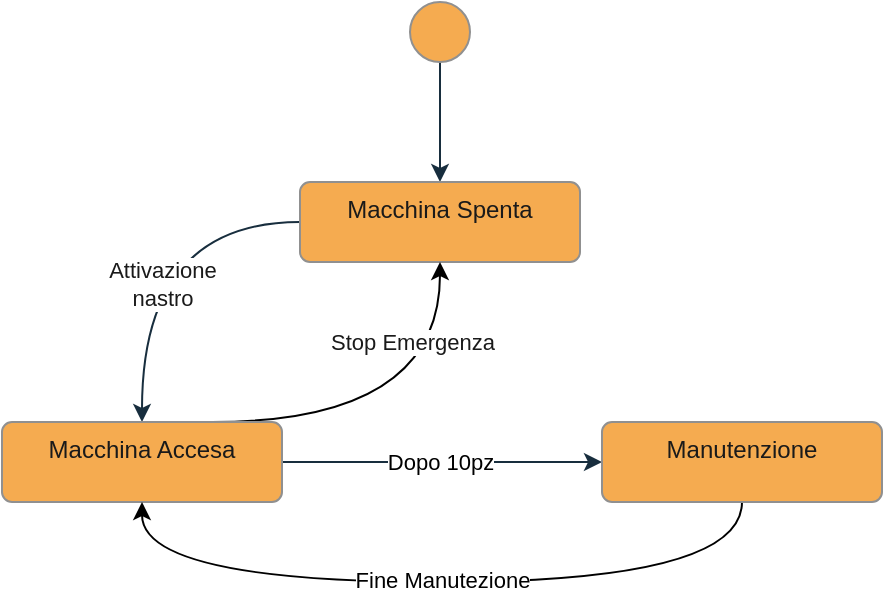 <mxfile version="22.0.2" type="device" pages="3">
  <diagram name="main" id="x1REMOw4iqIByVdGiHRn">
    <mxGraphModel dx="724" dy="428" grid="1" gridSize="10" guides="1" tooltips="1" connect="1" arrows="1" fold="1" page="1" pageScale="1" pageWidth="827" pageHeight="1169" math="0" shadow="0">
      <root>
        <mxCell id="0" />
        <mxCell id="1" parent="0" />
        <mxCell id="dbx-VsM0S7J8vshtlEAp-3" value="" style="edgeStyle=orthogonalEdgeStyle;rounded=1;orthogonalLoop=1;jettySize=auto;html=1;labelBackgroundColor=none;strokeColor=#182E3E;fontColor=default;" edge="1" parent="1" source="dbx-VsM0S7J8vshtlEAp-1" target="dbx-VsM0S7J8vshtlEAp-2">
          <mxGeometry relative="1" as="geometry" />
        </mxCell>
        <mxCell id="dbx-VsM0S7J8vshtlEAp-1" value="" style="ellipse;fillColor=#F5AB50;html=1;labelBackgroundColor=none;strokeColor=#909090;fontColor=#1A1A1A;rounded=1;" vertex="1" parent="1">
          <mxGeometry x="384" y="70" width="30" height="30" as="geometry" />
        </mxCell>
        <mxCell id="dbx-VsM0S7J8vshtlEAp-7" style="edgeStyle=orthogonalEdgeStyle;rounded=1;orthogonalLoop=1;jettySize=auto;html=1;entryX=0.5;entryY=0;entryDx=0;entryDy=0;strokeColor=#182E3E;fontColor=#1A1A1A;curved=1;" edge="1" parent="1" source="dbx-VsM0S7J8vshtlEAp-2" target="dbx-VsM0S7J8vshtlEAp-4">
          <mxGeometry relative="1" as="geometry">
            <Array as="points">
              <mxPoint x="250" y="180" />
            </Array>
          </mxGeometry>
        </mxCell>
        <mxCell id="dbx-VsM0S7J8vshtlEAp-9" value="Attivazione&lt;br&gt;nastro" style="edgeLabel;html=1;align=center;verticalAlign=middle;resizable=0;points=[];fontColor=#1A1A1A;rounded=1;" vertex="1" connectable="0" parent="dbx-VsM0S7J8vshtlEAp-7">
          <mxGeometry x="0.122" y="20" relative="1" as="geometry">
            <mxPoint x="-10" y="9" as="offset" />
          </mxGeometry>
        </mxCell>
        <mxCell id="dbx-VsM0S7J8vshtlEAp-2" value="Macchina Spenta" style="html=1;align=center;verticalAlign=top;rounded=1;absoluteArcSize=1;arcSize=10;dashed=0;whiteSpace=wrap;labelBackgroundColor=none;fillColor=#F5AB50;strokeColor=#909090;fontColor=#1A1A1A;" vertex="1" parent="1">
          <mxGeometry x="329" y="160" width="140" height="40" as="geometry" />
        </mxCell>
        <mxCell id="dbx-VsM0S7J8vshtlEAp-8" style="edgeStyle=orthogonalEdgeStyle;rounded=1;orthogonalLoop=1;jettySize=auto;html=1;exitX=1;exitY=0.5;exitDx=0;exitDy=0;entryX=0;entryY=0.5;entryDx=0;entryDy=0;strokeColor=#182E3E;fontColor=#1A1A1A;" edge="1" parent="1" source="dbx-VsM0S7J8vshtlEAp-4" target="dbx-VsM0S7J8vshtlEAp-5">
          <mxGeometry relative="1" as="geometry" />
        </mxCell>
        <mxCell id="dbx-VsM0S7J8vshtlEAp-10" value="Dopo 10pz" style="edgeLabel;html=1;align=center;verticalAlign=middle;resizable=0;points=[];" vertex="1" connectable="0" parent="dbx-VsM0S7J8vshtlEAp-8">
          <mxGeometry x="-0.274" relative="1" as="geometry">
            <mxPoint x="21" as="offset" />
          </mxGeometry>
        </mxCell>
        <mxCell id="dbx-VsM0S7J8vshtlEAp-13" style="edgeStyle=orthogonalEdgeStyle;rounded=0;orthogonalLoop=1;jettySize=auto;html=1;exitX=0.75;exitY=0;exitDx=0;exitDy=0;entryX=0.5;entryY=1;entryDx=0;entryDy=0;curved=1;" edge="1" parent="1" source="dbx-VsM0S7J8vshtlEAp-4" target="dbx-VsM0S7J8vshtlEAp-2">
          <mxGeometry relative="1" as="geometry">
            <Array as="points">
              <mxPoint x="399" y="280" />
            </Array>
          </mxGeometry>
        </mxCell>
        <mxCell id="3rBOvu0Iu4pQhV3tBHFl-1" value="Stop Emergenza" style="edgeLabel;html=1;align=center;verticalAlign=middle;resizable=0;points=[];fontColor=#1A1A1A;" vertex="1" connectable="0" parent="dbx-VsM0S7J8vshtlEAp-13">
          <mxGeometry x="0.026" y="1" relative="1" as="geometry">
            <mxPoint y="-39" as="offset" />
          </mxGeometry>
        </mxCell>
        <mxCell id="dbx-VsM0S7J8vshtlEAp-4" value="Macchina Accesa" style="html=1;align=center;verticalAlign=top;rounded=1;absoluteArcSize=1;arcSize=10;dashed=0;whiteSpace=wrap;labelBackgroundColor=none;fillColor=#F5AB50;strokeColor=#909090;fontColor=#1A1A1A;" vertex="1" parent="1">
          <mxGeometry x="180" y="280" width="140" height="40" as="geometry" />
        </mxCell>
        <mxCell id="dbx-VsM0S7J8vshtlEAp-11" style="edgeStyle=orthogonalEdgeStyle;rounded=1;orthogonalLoop=1;jettySize=auto;html=1;entryX=0.5;entryY=1;entryDx=0;entryDy=0;curved=1;exitX=0.5;exitY=1;exitDx=0;exitDy=0;" edge="1" parent="1" source="dbx-VsM0S7J8vshtlEAp-5" target="dbx-VsM0S7J8vshtlEAp-4">
          <mxGeometry relative="1" as="geometry">
            <Array as="points">
              <mxPoint x="550" y="360" />
              <mxPoint x="250" y="360" />
            </Array>
          </mxGeometry>
        </mxCell>
        <mxCell id="dbx-VsM0S7J8vshtlEAp-12" value="Fine Manutezione" style="edgeLabel;html=1;align=center;verticalAlign=middle;resizable=0;points=[];" vertex="1" connectable="0" parent="dbx-VsM0S7J8vshtlEAp-11">
          <mxGeometry x="0.002" y="-1" relative="1" as="geometry">
            <mxPoint as="offset" />
          </mxGeometry>
        </mxCell>
        <mxCell id="dbx-VsM0S7J8vshtlEAp-5" value="Manutenzione" style="html=1;align=center;verticalAlign=top;rounded=1;absoluteArcSize=1;arcSize=10;dashed=0;whiteSpace=wrap;labelBackgroundColor=none;fillColor=#F5AB50;strokeColor=#909090;fontColor=#1A1A1A;" vertex="1" parent="1">
          <mxGeometry x="480" y="280" width="140" height="40" as="geometry" />
        </mxCell>
      </root>
    </mxGraphModel>
  </diagram>
  <diagram id="h0w4nvfTeCLYUmlO-puA" name="funzione">
    <mxGraphModel dx="1235" dy="731" grid="1" gridSize="10" guides="1" tooltips="1" connect="1" arrows="1" fold="1" page="1" pageScale="1" pageWidth="827" pageHeight="1169" math="0" shadow="0">
      <root>
        <mxCell id="0" />
        <mxCell id="1" parent="0" />
        <mxCell id="h5L7FAvCfWacf6dCqXRW-27" style="edgeStyle=orthogonalEdgeStyle;rounded=0;orthogonalLoop=1;jettySize=auto;html=1;entryX=0.5;entryY=0;entryDx=0;entryDy=0;strokeColor=#182E3E;fontColor=#1A1A1A;" edge="1" parent="1" source="h5L7FAvCfWacf6dCqXRW-1" target="h5L7FAvCfWacf6dCqXRW-6">
          <mxGeometry relative="1" as="geometry">
            <mxPoint x="345" y="80" as="targetPoint" />
          </mxGeometry>
        </mxCell>
        <mxCell id="h5L7FAvCfWacf6dCqXRW-1" value="" style="ellipse;fillColor=strokeColor;html=1;strokeColor=#909090;fontColor=#1A1A1A;" vertex="1" parent="1">
          <mxGeometry x="330" y="50" width="30" height="30" as="geometry" />
        </mxCell>
        <mxCell id="h5L7FAvCfWacf6dCqXRW-34" style="edgeStyle=orthogonalEdgeStyle;rounded=0;orthogonalLoop=1;jettySize=auto;html=1;entryX=0.5;entryY=0;entryDx=0;entryDy=0;strokeColor=#182E3E;fontColor=#1A1A1A;" edge="1" parent="1" source="h5L7FAvCfWacf6dCqXRW-6" target="h5L7FAvCfWacf6dCqXRW-8">
          <mxGeometry relative="1" as="geometry" />
        </mxCell>
        <mxCell id="h5L7FAvCfWacf6dCqXRW-6" value="Attiva Azione" style="html=1;align=center;verticalAlign=top;rounded=1;absoluteArcSize=1;arcSize=10;dashed=0;whiteSpace=wrap;strokeColor=#909090;fontColor=#1A1A1A;fillColor=#F5AB50;" vertex="1" parent="1">
          <mxGeometry x="275" y="150" width="140" height="40" as="geometry" />
        </mxCell>
        <mxCell id="h5L7FAvCfWacf6dCqXRW-9" style="edgeStyle=orthogonalEdgeStyle;rounded=0;orthogonalLoop=1;jettySize=auto;html=1;strokeColor=#182E3E;fontColor=#1A1A1A;entryX=0.5;entryY=0;entryDx=0;entryDy=0;" edge="1" parent="1" source="h5L7FAvCfWacf6dCqXRW-8" target="h5L7FAvCfWacf6dCqXRW-15">
          <mxGeometry relative="1" as="geometry">
            <mxPoint x="470" y="265" as="targetPoint" />
          </mxGeometry>
        </mxCell>
        <mxCell id="h5L7FAvCfWacf6dCqXRW-10" value="Temporizzata" style="edgeLabel;html=1;align=center;verticalAlign=middle;resizable=0;points=[];fontColor=#1A1A1A;" vertex="1" connectable="0" parent="h5L7FAvCfWacf6dCqXRW-9">
          <mxGeometry x="-0.128" y="2" relative="1" as="geometry">
            <mxPoint x="-9" y="2" as="offset" />
          </mxGeometry>
        </mxCell>
        <mxCell id="h5L7FAvCfWacf6dCqXRW-11" style="edgeStyle=orthogonalEdgeStyle;rounded=0;orthogonalLoop=1;jettySize=auto;html=1;exitX=0;exitY=0.5;exitDx=0;exitDy=0;strokeColor=#182E3E;fontColor=#1A1A1A;entryX=0.5;entryY=0;entryDx=0;entryDy=0;" edge="1" parent="1" source="h5L7FAvCfWacf6dCqXRW-8" target="h5L7FAvCfWacf6dCqXRW-14">
          <mxGeometry relative="1" as="geometry">
            <mxPoint x="220" y="265" as="targetPoint" />
          </mxGeometry>
        </mxCell>
        <mxCell id="h5L7FAvCfWacf6dCqXRW-13" value="Trigger" style="edgeLabel;html=1;align=center;verticalAlign=middle;resizable=0;points=[];fontColor=#1A1A1A;" vertex="1" connectable="0" parent="h5L7FAvCfWacf6dCqXRW-11">
          <mxGeometry x="-0.155" y="-1" relative="1" as="geometry">
            <mxPoint x="6" y="1" as="offset" />
          </mxGeometry>
        </mxCell>
        <mxCell id="h5L7FAvCfWacf6dCqXRW-8" value="" style="rhombus;strokeColor=#909090;fontColor=#1A1A1A;fillColor=#F5AB50;" vertex="1" parent="1">
          <mxGeometry x="330" y="250" width="30" height="30" as="geometry" />
        </mxCell>
        <mxCell id="h5L7FAvCfWacf6dCqXRW-41" style="edgeStyle=orthogonalEdgeStyle;rounded=0;orthogonalLoop=1;jettySize=auto;html=1;strokeColor=#182E3E;fontColor=#1A1A1A;exitX=0.5;exitY=1;exitDx=0;exitDy=0;entryX=0.5;entryY=0;entryDx=0;entryDy=0;" edge="1" parent="1" source="h5L7FAvCfWacf6dCqXRW-14" target="h5L7FAvCfWacf6dCqXRW-39">
          <mxGeometry relative="1" as="geometry">
            <mxPoint x="330" y="425" as="targetPoint" />
            <Array as="points">
              <mxPoint x="205" y="395" />
              <mxPoint x="345" y="395" />
            </Array>
          </mxGeometry>
        </mxCell>
        <mxCell id="h5L7FAvCfWacf6dCqXRW-14" value="Controllo Trigger" style="html=1;align=center;verticalAlign=top;rounded=1;absoluteArcSize=1;arcSize=10;dashed=0;whiteSpace=wrap;strokeColor=#909090;fontColor=#1A1A1A;fillColor=#F5AB50;" vertex="1" parent="1">
          <mxGeometry x="135" y="320" width="140" height="40" as="geometry" />
        </mxCell>
        <mxCell id="h5L7FAvCfWacf6dCqXRW-40" style="edgeStyle=orthogonalEdgeStyle;rounded=0;orthogonalLoop=1;jettySize=auto;html=1;entryX=0.5;entryY=0;entryDx=0;entryDy=0;strokeColor=#182E3E;fontColor=#1A1A1A;" edge="1" parent="1" source="h5L7FAvCfWacf6dCqXRW-15" target="h5L7FAvCfWacf6dCqXRW-39">
          <mxGeometry relative="1" as="geometry">
            <Array as="points">
              <mxPoint x="485" y="395" />
              <mxPoint x="345" y="395" />
            </Array>
          </mxGeometry>
        </mxCell>
        <mxCell id="h5L7FAvCfWacf6dCqXRW-15" value="Controllo Temporizzatore" style="html=1;align=center;verticalAlign=top;rounded=1;absoluteArcSize=1;arcSize=10;dashed=0;whiteSpace=wrap;strokeColor=#909090;fontColor=#1A1A1A;fillColor=#F5AB50;" vertex="1" parent="1">
          <mxGeometry x="415" y="320" width="140" height="40" as="geometry" />
        </mxCell>
        <mxCell id="h5L7FAvCfWacf6dCqXRW-45" style="edgeStyle=orthogonalEdgeStyle;rounded=0;orthogonalLoop=1;jettySize=auto;html=1;strokeColor=#182E3E;fontColor=#1A1A1A;" edge="1" parent="1" source="h5L7FAvCfWacf6dCqXRW-39" target="h5L7FAvCfWacf6dCqXRW-44">
          <mxGeometry relative="1" as="geometry" />
        </mxCell>
        <mxCell id="h5L7FAvCfWacf6dCqXRW-53" value="continua&lt;br&gt;azione&lt;br&gt;" style="edgeLabel;html=1;align=center;verticalAlign=middle;resizable=0;points=[];fontColor=#1A1A1A;" vertex="1" connectable="0" parent="h5L7FAvCfWacf6dCqXRW-45">
          <mxGeometry x="-0.219" y="1" relative="1" as="geometry">
            <mxPoint x="-1" y="15" as="offset" />
          </mxGeometry>
        </mxCell>
        <mxCell id="h5L7FAvCfWacf6dCqXRW-48" style="edgeStyle=orthogonalEdgeStyle;rounded=0;orthogonalLoop=1;jettySize=auto;html=1;entryX=0.5;entryY=0;entryDx=0;entryDy=0;strokeColor=#182E3E;fontColor=#1A1A1A;" edge="1" parent="1" source="h5L7FAvCfWacf6dCqXRW-39" target="h5L7FAvCfWacf6dCqXRW-47">
          <mxGeometry relative="1" as="geometry">
            <Array as="points">
              <mxPoint x="485" y="445" />
            </Array>
          </mxGeometry>
        </mxCell>
        <mxCell id="h5L7FAvCfWacf6dCqXRW-52" value="fine azione" style="edgeLabel;html=1;align=center;verticalAlign=middle;resizable=0;points=[];fontColor=#1A1A1A;" vertex="1" connectable="0" parent="h5L7FAvCfWacf6dCqXRW-48">
          <mxGeometry x="-0.242" y="2" relative="1" as="geometry">
            <mxPoint y="2" as="offset" />
          </mxGeometry>
        </mxCell>
        <mxCell id="h5L7FAvCfWacf6dCqXRW-39" value="" style="rhombus;strokeColor=#909090;fontColor=#1A1A1A;fillColor=#F5AB50;" vertex="1" parent="1">
          <mxGeometry x="330" y="430" width="30" height="30" as="geometry" />
        </mxCell>
        <mxCell id="h5L7FAvCfWacf6dCqXRW-44" value="" style="ellipse;html=1;shape=endState;fillColor=strokeColor;strokeColor=#909090;fontColor=#1A1A1A;" vertex="1" parent="1">
          <mxGeometry x="330" y="550" width="30" height="30" as="geometry" />
        </mxCell>
        <mxCell id="h5L7FAvCfWacf6dCqXRW-47" value="Disattiva Azione" style="html=1;align=center;verticalAlign=top;rounded=1;absoluteArcSize=1;arcSize=10;dashed=0;whiteSpace=wrap;strokeColor=#909090;fontColor=#1A1A1A;fillColor=#F5AB50;" vertex="1" parent="1">
          <mxGeometry x="415" y="540" width="140" height="40" as="geometry" />
        </mxCell>
        <mxCell id="h5L7FAvCfWacf6dCqXRW-50" style="edgeStyle=orthogonalEdgeStyle;rounded=0;orthogonalLoop=1;jettySize=auto;html=1;strokeColor=#182E3E;fontColor=#1A1A1A;" edge="1" parent="1" source="h5L7FAvCfWacf6dCqXRW-47" target="h5L7FAvCfWacf6dCqXRW-44">
          <mxGeometry relative="1" as="geometry">
            <Array as="points">
              <mxPoint x="480" y="565" />
            </Array>
          </mxGeometry>
        </mxCell>
        <mxCell id="h5L7FAvCfWacf6dCqXRW-56" style="edgeStyle=orthogonalEdgeStyle;rounded=0;orthogonalLoop=1;jettySize=auto;html=1;strokeColor=#182E3E;fontColor=#1A1A1A;dashed=1;dashPattern=1 2;endArrow=none;endFill=0;entryX=0;entryY=0.5;entryDx=0;entryDy=0;exitX=1;exitY=0.5;exitDx=0;exitDy=0;" edge="1" parent="1" target="h5L7FAvCfWacf6dCqXRW-57" source="h5L7FAvCfWacf6dCqXRW-15">
          <mxGeometry relative="1" as="geometry">
            <mxPoint x="635" y="330" as="targetPoint" />
            <mxPoint x="590" y="330" as="sourcePoint" />
          </mxGeometry>
        </mxCell>
        <mxCell id="h5L7FAvCfWacf6dCqXRW-57" value="Incremento e controllo del temporizzatore&amp;nbsp;" style="html=1;align=left;verticalAlign=middle;rounded=1;absoluteArcSize=1;arcSize=10;dashed=1;whiteSpace=wrap;strokeColor=#909090;fontColor=#1A1A1A;fillColor=default;fontSize=9;fontStyle=2;dashPattern=12 12;gradientColor=none;gradientDirection=north;" vertex="1" parent="1">
          <mxGeometry x="590" y="280" width="100" height="40" as="geometry" />
        </mxCell>
        <mxCell id="h5L7FAvCfWacf6dCqXRW-62" style="edgeStyle=orthogonalEdgeStyle;rounded=0;orthogonalLoop=1;jettySize=auto;html=1;strokeColor=#182E3E;fontColor=#1A1A1A;startArrow=none;startFill=0;endArrow=none;endFill=0;dashed=1;dashPattern=1 4;exitX=1;exitY=0.5;exitDx=0;exitDy=0;" edge="1" parent="1" source="h5L7FAvCfWacf6dCqXRW-61">
          <mxGeometry relative="1" as="geometry">
            <mxPoint x="260" y="260" as="targetPoint" />
            <Array as="points">
              <mxPoint x="155" y="250" />
              <mxPoint x="260" y="250" />
            </Array>
          </mxGeometry>
        </mxCell>
        <mxCell id="h5L7FAvCfWacf6dCqXRW-61" value="trigger e temporizzata sono una unica variabile: se è 0&amp;nbsp; trigger&amp;nbsp; mentre se è 1 temporizzata" style="html=1;align=left;verticalAlign=middle;rounded=1;absoluteArcSize=1;arcSize=10;dashed=1;whiteSpace=wrap;strokeColor=#909090;fontColor=#1A1A1A;fillColor=default;fontSize=9;fontStyle=2;dashPattern=12 12;gradientColor=none;gradientDirection=north;" vertex="1" parent="1">
          <mxGeometry x="50" y="220" width="115" height="50" as="geometry" />
        </mxCell>
        <mxCell id="6YcELxXWG9Fz18g4Dj3K-1" style="edgeStyle=orthogonalEdgeStyle;rounded=0;orthogonalLoop=1;jettySize=auto;html=1;strokeColor=#182E3E;fontColor=#1A1A1A;dashed=1;dashPattern=1 2;endArrow=none;endFill=0;entryX=0;entryY=0.5;entryDx=0;entryDy=0;exitX=1;exitY=0.5;exitDx=0;exitDy=0;" edge="1" parent="1" target="6YcELxXWG9Fz18g4Dj3K-2" source="h5L7FAvCfWacf6dCqXRW-47">
          <mxGeometry relative="1" as="geometry">
            <mxPoint x="635" y="550" as="targetPoint" />
            <mxPoint x="555" y="560" as="sourcePoint" />
            <Array as="points">
              <mxPoint x="576" y="560" />
              <mxPoint x="576" y="520" />
            </Array>
          </mxGeometry>
        </mxCell>
        <mxCell id="6YcELxXWG9Fz18g4Dj3K-2" value="Reset delle diverse variabili" style="html=1;align=left;verticalAlign=middle;rounded=1;absoluteArcSize=1;arcSize=10;dashed=1;whiteSpace=wrap;strokeColor=#909090;fontColor=#1A1A1A;fillColor=default;fontSize=9;fontStyle=2;dashPattern=12 12;gradientColor=none;gradientDirection=north;" vertex="1" parent="1">
          <mxGeometry x="590" y="500" width="100" height="40" as="geometry" />
        </mxCell>
      </root>
    </mxGraphModel>
  </diagram>
  <diagram id="u8qc39F2AMqe9xtKvLDm" name="schematico">
    <mxGraphModel dx="1050" dy="621" grid="1" gridSize="10" guides="1" tooltips="1" connect="1" arrows="1" fold="1" page="1" pageScale="1" pageWidth="827" pageHeight="1169" math="0" shadow="0">
      <root>
        <mxCell id="0" />
        <mxCell id="1" parent="0" />
        <mxCell id="rTTirpuOOvbE8Jdw9EHo-32" value="" style="rounded=0;whiteSpace=wrap;html=1;" vertex="1" parent="1">
          <mxGeometry x="602.5" y="204" width="5" height="20" as="geometry" />
        </mxCell>
        <mxCell id="rTTirpuOOvbE8Jdw9EHo-1" value="Stazione 1" style="html=1;align=center;verticalAlign=top;rounded=1;absoluteArcSize=1;arcSize=10;dashed=0;whiteSpace=wrap;labelBackgroundColor=none;" vertex="1" parent="1">
          <mxGeometry x="125" y="180" width="60" height="40" as="geometry" />
        </mxCell>
        <mxCell id="rTTirpuOOvbE8Jdw9EHo-2" value="Stazione 2&lt;br&gt;" style="html=1;align=center;verticalAlign=top;rounded=1;absoluteArcSize=1;arcSize=10;dashed=0;whiteSpace=wrap;labelBackgroundColor=none;" vertex="1" parent="1">
          <mxGeometry x="275" y="180" width="60" height="40" as="geometry" />
        </mxCell>
        <mxCell id="rTTirpuOOvbE8Jdw9EHo-3" value="Stazione 3" style="html=1;align=center;verticalAlign=top;rounded=1;absoluteArcSize=1;arcSize=10;dashed=0;whiteSpace=wrap;labelBackgroundColor=none;" vertex="1" parent="1">
          <mxGeometry x="425" y="180" width="60" height="40" as="geometry" />
        </mxCell>
        <mxCell id="rTTirpuOOvbE8Jdw9EHo-4" value="Stazione 4&lt;br&gt;" style="html=1;align=center;verticalAlign=top;rounded=1;absoluteArcSize=1;arcSize=10;dashed=0;whiteSpace=wrap;labelBackgroundColor=none;" vertex="1" parent="1">
          <mxGeometry x="575" y="180" width="60" height="40" as="geometry" />
        </mxCell>
        <mxCell id="rTTirpuOOvbE8Jdw9EHo-5" value="Stazione 5&lt;br&gt;" style="html=1;align=center;verticalAlign=top;rounded=1;absoluteArcSize=1;arcSize=10;dashed=0;whiteSpace=wrap;labelBackgroundColor=none;" vertex="1" parent="1">
          <mxGeometry x="725" y="180" width="60" height="40" as="geometry" />
        </mxCell>
        <mxCell id="rTTirpuOOvbE8Jdw9EHo-9" value="" style="rounded=1;whiteSpace=wrap;html=1;arcSize=50;movable=0;resizable=0;rotatable=0;deletable=0;editable=0;locked=1;connectable=0;" vertex="1" parent="1">
          <mxGeometry x="80" y="240" width="740" height="30" as="geometry" />
        </mxCell>
        <mxCell id="rTTirpuOOvbE8Jdw9EHo-10" value="" style="shape=umlActor;verticalLabelPosition=bottom;verticalAlign=top;html=1;outlineConnect=0;movable=1;resizable=1;rotatable=1;deletable=1;editable=1;locked=0;connectable=1;" vertex="1" parent="1">
          <mxGeometry x="942" y="200" width="40" height="80" as="geometry" />
        </mxCell>
        <mxCell id="rTTirpuOOvbE8Jdw9EHo-11" value="" style="rounded=1;whiteSpace=wrap;html=1;movable=1;resizable=1;rotatable=1;deletable=1;editable=1;locked=0;connectable=1;" vertex="1" parent="1">
          <mxGeometry x="882" y="155" width="50" height="55" as="geometry" />
        </mxCell>
        <mxCell id="rTTirpuOOvbE8Jdw9EHo-12" value="" style="ellipse;whiteSpace=wrap;html=1;movable=1;resizable=1;rotatable=1;deletable=1;editable=1;locked=0;connectable=1;" vertex="1" parent="1">
          <mxGeometry x="902" y="170" width="10" height="10" as="geometry" />
        </mxCell>
        <mxCell id="rTTirpuOOvbE8Jdw9EHo-13" value="" style="ellipse;whiteSpace=wrap;html=1;movable=1;resizable=1;rotatable=1;deletable=1;editable=1;locked=0;connectable=1;" vertex="1" parent="1">
          <mxGeometry x="902" y="195" width="10" height="10" as="geometry" />
        </mxCell>
        <mxCell id="rTTirpuOOvbE8Jdw9EHo-15" value="" style="ellipse;whiteSpace=wrap;html=1;aspect=fixed;movable=0;resizable=0;rotatable=0;deletable=0;editable=0;locked=1;connectable=0;" vertex="1" parent="1">
          <mxGeometry x="80" y="240" width="30" height="30" as="geometry" />
        </mxCell>
        <mxCell id="rTTirpuOOvbE8Jdw9EHo-16" value="" style="ellipse;whiteSpace=wrap;html=1;aspect=fixed;movable=1;resizable=1;rotatable=1;deletable=1;editable=1;locked=0;connectable=1;" vertex="1" parent="1">
          <mxGeometry x="790" y="240" width="30" height="30" as="geometry" />
        </mxCell>
        <mxCell id="rTTirpuOOvbE8Jdw9EHo-17" value="" style="ellipse;whiteSpace=wrap;html=1;aspect=fixed;movable=0;resizable=0;rotatable=0;deletable=0;editable=0;locked=1;connectable=0;" vertex="1" parent="1">
          <mxGeometry x="200" y="240" width="30" height="30" as="geometry" />
        </mxCell>
        <mxCell id="rTTirpuOOvbE8Jdw9EHo-19" value="" style="ellipse;whiteSpace=wrap;html=1;aspect=fixed;movable=0;resizable=0;rotatable=0;deletable=0;editable=0;locked=1;connectable=0;" vertex="1" parent="1">
          <mxGeometry x="440" y="240" width="30" height="30" as="geometry" />
        </mxCell>
        <mxCell id="rTTirpuOOvbE8Jdw9EHo-18" value="" style="ellipse;whiteSpace=wrap;html=1;aspect=fixed;movable=0;resizable=0;rotatable=0;deletable=0;editable=0;locked=1;connectable=0;" vertex="1" parent="1">
          <mxGeometry x="320" y="240" width="30" height="30" as="geometry" />
        </mxCell>
        <mxCell id="rTTirpuOOvbE8Jdw9EHo-21" value="" style="ellipse;whiteSpace=wrap;html=1;aspect=fixed;movable=0;resizable=0;rotatable=0;deletable=0;editable=0;locked=1;connectable=0;" vertex="1" parent="1">
          <mxGeometry x="560" y="240" width="30" height="30" as="geometry" />
        </mxCell>
        <mxCell id="rTTirpuOOvbE8Jdw9EHo-22" value="" style="ellipse;whiteSpace=wrap;html=1;aspect=fixed;movable=0;resizable=0;rotatable=0;deletable=0;editable=0;locked=1;connectable=0;" vertex="1" parent="1">
          <mxGeometry x="680" y="240" width="30" height="30" as="geometry" />
        </mxCell>
        <mxCell id="rTTirpuOOvbE8Jdw9EHo-23" value="" style="rounded=0;whiteSpace=wrap;html=1;gradientColor=none;fillStyle=auto;fillColor=#000000;" vertex="1" parent="1">
          <mxGeometry x="170" y="226" width="10" height="10" as="geometry" />
        </mxCell>
        <mxCell id="rTTirpuOOvbE8Jdw9EHo-30" value="" style="rounded=0;whiteSpace=wrap;html=1;" vertex="1" parent="1">
          <mxGeometry x="302.5" y="220" width="5" height="20" as="geometry" />
        </mxCell>
        <mxCell id="rTTirpuOOvbE8Jdw9EHo-31" value="" style="rounded=0;whiteSpace=wrap;html=1;" vertex="1" parent="1">
          <mxGeometry x="452.5" y="220" width="5" height="20" as="geometry" />
        </mxCell>
        <mxCell id="rTTirpuOOvbE8Jdw9EHo-33" value="" style="rounded=0;whiteSpace=wrap;html=1;" vertex="1" parent="1">
          <mxGeometry x="752.5" y="220" width="5" height="20" as="geometry" />
        </mxCell>
        <mxCell id="rTTirpuOOvbE8Jdw9EHo-46" value="" style="shape=partialRectangle;whiteSpace=wrap;html=1;top=0;left=0;fillColor=none;strokeColor=default;align=center;verticalAlign=top;fontFamily=Helvetica;fontSize=12;fontColor=default;" vertex="1" parent="1">
          <mxGeometry x="822" y="250" width="60" height="30" as="geometry" />
        </mxCell>
        <mxCell id="rTTirpuOOvbE8Jdw9EHo-47" value="" style="shape=partialRectangle;whiteSpace=wrap;html=1;top=0;left=0;fillColor=none;strokeColor=default;align=center;verticalAlign=top;fontFamily=Helvetica;fontSize=12;fontColor=default;direction=east;flipH=1;" vertex="1" parent="1">
          <mxGeometry x="822" y="250" width="60" height="30" as="geometry" />
        </mxCell>
        <mxCell id="rTTirpuOOvbE8Jdw9EHo-49" value="" style="rounded=0;whiteSpace=wrap;html=1;gradientColor=none;fillStyle=auto;fillColor=#000000;" vertex="1" parent="1">
          <mxGeometry x="822" y="270" width="10" height="10" as="geometry" />
        </mxCell>
        <mxCell id="rTTirpuOOvbE8Jdw9EHo-50" value="" style="rounded=0;whiteSpace=wrap;html=1;gradientColor=none;fillStyle=auto;fillColor=#000000;rotation=30;" vertex="1" parent="1">
          <mxGeometry x="832" y="260" width="10" height="10" as="geometry" />
        </mxCell>
        <mxCell id="rTTirpuOOvbE8Jdw9EHo-51" value="" style="rounded=0;whiteSpace=wrap;html=1;gradientColor=none;fillStyle=auto;fillColor=#000000;" vertex="1" parent="1">
          <mxGeometry x="842" y="270" width="10" height="10" as="geometry" />
        </mxCell>
        <mxCell id="rTTirpuOOvbE8Jdw9EHo-52" value="" style="rounded=0;whiteSpace=wrap;html=1;gradientColor=none;fillStyle=auto;fillColor=#000000;rotation=-45;" vertex="1" parent="1">
          <mxGeometry x="852" y="260" width="10" height="10" as="geometry" />
        </mxCell>
        <mxCell id="rTTirpuOOvbE8Jdw9EHo-53" value="" style="rounded=0;whiteSpace=wrap;html=1;gradientColor=none;fillStyle=auto;fillColor=#000000;rotation=-15;" vertex="1" parent="1">
          <mxGeometry x="861" y="269" width="10" height="10" as="geometry" />
        </mxCell>
        <mxCell id="rTTirpuOOvbE8Jdw9EHo-56" value="" style="rounded=0;whiteSpace=wrap;html=1;gradientColor=none;fillStyle=auto;fillColor=#000000;rotation=-45;" vertex="1" parent="1">
          <mxGeometry x="868" y="258" width="10" height="10" as="geometry" />
        </mxCell>
        <mxCell id="rTTirpuOOvbE8Jdw9EHo-58" value="" style="rounded=0;whiteSpace=wrap;html=1;gradientColor=none;fillStyle=auto;fillColor=#000000;rotation=30;" vertex="1" parent="1">
          <mxGeometry x="858" y="250" width="10" height="10" as="geometry" />
        </mxCell>
        <mxCell id="rTTirpuOOvbE8Jdw9EHo-61" value="" style="rounded=0;whiteSpace=wrap;html=1;gradientColor=none;fillStyle=auto;fillColor=#000000;" vertex="1" parent="1">
          <mxGeometry x="150" y="222" width="10" height="10" as="geometry" />
        </mxCell>
        <mxCell id="rTTirpuOOvbE8Jdw9EHo-62" value="MAIR" style="text;html=1;align=center;verticalAlign=middle;resizable=0;points=[];autosize=1;strokeColor=none;fillColor=none;fontSize=8;fontFamily=Helvetica;fontColor=default;" vertex="1" parent="1">
          <mxGeometry x="886" y="180" width="40" height="20" as="geometry" />
        </mxCell>
        <mxCell id="rTTirpuOOvbE8Jdw9EHo-64" value="STOP" style="text;html=1;align=center;verticalAlign=middle;resizable=0;points=[];autosize=1;strokeColor=none;fillColor=none;fontSize=8;fontFamily=Helvetica;fontColor=default;" vertex="1" parent="1">
          <mxGeometry x="882" y="154" width="50" height="20" as="geometry" />
        </mxCell>
        <mxCell id="rTTirpuOOvbE8Jdw9EHo-65" value="" style="verticalLabelPosition=bottom;verticalAlign=top;html=1;shape=mxgraph.basic.rect;fillColor2=none;strokeWidth=1;size=20;indent=5;strokeColor=default;align=center;fontFamily=Helvetica;fontSize=12;fontColor=default;fillColor=default;" vertex="1" parent="1">
          <mxGeometry x="147.5" y="236" width="15" height="4" as="geometry" />
        </mxCell>
        <mxCell id="rTTirpuOOvbE8Jdw9EHo-66" value="" style="verticalLabelPosition=bottom;verticalAlign=top;html=1;shape=mxgraph.basic.rect;fillColor2=none;strokeWidth=1;size=20;indent=5;strokeColor=default;align=center;fontFamily=Helvetica;fontSize=12;fontColor=default;fillColor=default;" vertex="1" parent="1">
          <mxGeometry x="167.5" y="236" width="15" height="4" as="geometry" />
        </mxCell>
        <mxCell id="rTTirpuOOvbE8Jdw9EHo-71" value="" style="rounded=0;whiteSpace=wrap;html=1;gradientColor=none;fillStyle=auto;fillColor=#000000;" vertex="1" parent="1">
          <mxGeometry x="202.5" y="226" width="10" height="10" as="geometry" />
        </mxCell>
        <mxCell id="rTTirpuOOvbE8Jdw9EHo-72" value="" style="verticalLabelPosition=bottom;verticalAlign=top;html=1;shape=mxgraph.basic.rect;fillColor2=none;strokeWidth=1;size=20;indent=5;strokeColor=default;align=center;fontFamily=Helvetica;fontSize=12;fontColor=default;fillColor=default;" vertex="1" parent="1">
          <mxGeometry x="200" y="236" width="15" height="4" as="geometry" />
        </mxCell>
        <mxCell id="rTTirpuOOvbE8Jdw9EHo-73" value="" style="rounded=0;whiteSpace=wrap;html=1;gradientColor=none;fillStyle=auto;fillColor=#000000;" vertex="1" parent="1">
          <mxGeometry x="290" y="226" width="10" height="10" as="geometry" />
        </mxCell>
        <mxCell id="rTTirpuOOvbE8Jdw9EHo-74" value="" style="verticalLabelPosition=bottom;verticalAlign=top;html=1;shape=mxgraph.basic.rect;fillColor2=none;strokeWidth=1;size=20;indent=5;strokeColor=default;align=center;fontFamily=Helvetica;fontSize=12;fontColor=default;fillColor=default;" vertex="1" parent="1">
          <mxGeometry x="287.5" y="236" width="15" height="4" as="geometry" />
        </mxCell>
        <mxCell id="rTTirpuOOvbE8Jdw9EHo-75" value="" style="rounded=0;whiteSpace=wrap;html=1;gradientColor=none;fillStyle=auto;fillColor=#000000;" vertex="1" parent="1">
          <mxGeometry x="252.5" y="226" width="10" height="10" as="geometry" />
        </mxCell>
        <mxCell id="rTTirpuOOvbE8Jdw9EHo-76" value="" style="verticalLabelPosition=bottom;verticalAlign=top;html=1;shape=mxgraph.basic.rect;fillColor2=none;strokeWidth=1;size=20;indent=5;strokeColor=default;align=center;fontFamily=Helvetica;fontSize=12;fontColor=default;fillColor=default;" vertex="1" parent="1">
          <mxGeometry x="250" y="236" width="15" height="4" as="geometry" />
        </mxCell>
        <mxCell id="rTTirpuOOvbE8Jdw9EHo-79" value="" style="rounded=0;whiteSpace=wrap;html=1;gradientColor=none;fillStyle=auto;fillColor=#000000;" vertex="1" parent="1">
          <mxGeometry x="342.5" y="226" width="10" height="10" as="geometry" />
        </mxCell>
        <mxCell id="rTTirpuOOvbE8Jdw9EHo-80" value="" style="verticalLabelPosition=bottom;verticalAlign=top;html=1;shape=mxgraph.basic.rect;fillColor2=none;strokeWidth=1;size=20;indent=5;strokeColor=default;align=center;fontFamily=Helvetica;fontSize=12;fontColor=default;fillColor=default;" vertex="1" parent="1">
          <mxGeometry x="340" y="236" width="15" height="4" as="geometry" />
        </mxCell>
        <mxCell id="rTTirpuOOvbE8Jdw9EHo-81" value="" style="rounded=0;whiteSpace=wrap;html=1;gradientColor=none;fillStyle=auto;fillColor=#000000;" vertex="1" parent="1">
          <mxGeometry x="392.5" y="226" width="10" height="10" as="geometry" />
        </mxCell>
        <mxCell id="rTTirpuOOvbE8Jdw9EHo-82" value="" style="verticalLabelPosition=bottom;verticalAlign=top;html=1;shape=mxgraph.basic.rect;fillColor2=none;strokeWidth=1;size=20;indent=5;strokeColor=default;align=center;fontFamily=Helvetica;fontSize=12;fontColor=default;fillColor=default;" vertex="1" parent="1">
          <mxGeometry x="390" y="236" width="15" height="4" as="geometry" />
        </mxCell>
        <mxCell id="rTTirpuOOvbE8Jdw9EHo-83" value="" style="rounded=0;whiteSpace=wrap;html=1;gradientColor=none;fillStyle=auto;fillColor=#000000;" vertex="1" parent="1">
          <mxGeometry x="440" y="226" width="10" height="10" as="geometry" />
        </mxCell>
        <mxCell id="rTTirpuOOvbE8Jdw9EHo-84" value="" style="verticalLabelPosition=bottom;verticalAlign=top;html=1;shape=mxgraph.basic.rect;fillColor2=none;strokeWidth=1;size=20;indent=5;strokeColor=default;align=center;fontFamily=Helvetica;fontSize=12;fontColor=default;fillColor=default;" vertex="1" parent="1">
          <mxGeometry x="437.5" y="236" width="15" height="4" as="geometry" />
        </mxCell>
        <mxCell id="rTTirpuOOvbE8Jdw9EHo-85" value="" style="rounded=0;whiteSpace=wrap;html=1;gradientColor=none;fillStyle=auto;fillColor=#000000;" vertex="1" parent="1">
          <mxGeometry x="512.5" y="226" width="10" height="10" as="geometry" />
        </mxCell>
        <mxCell id="rTTirpuOOvbE8Jdw9EHo-86" value="" style="verticalLabelPosition=bottom;verticalAlign=top;html=1;shape=mxgraph.basic.rect;fillColor2=none;strokeWidth=1;size=20;indent=5;strokeColor=default;align=center;fontFamily=Helvetica;fontSize=12;fontColor=default;fillColor=default;" vertex="1" parent="1">
          <mxGeometry x="510" y="236" width="15" height="4" as="geometry" />
        </mxCell>
        <mxCell id="rTTirpuOOvbE8Jdw9EHo-87" value="" style="rounded=0;whiteSpace=wrap;html=1;gradientColor=none;fillStyle=auto;fillColor=#000000;" vertex="1" parent="1">
          <mxGeometry x="542.5" y="226" width="10" height="10" as="geometry" />
        </mxCell>
        <mxCell id="rTTirpuOOvbE8Jdw9EHo-88" value="" style="verticalLabelPosition=bottom;verticalAlign=top;html=1;shape=mxgraph.basic.rect;fillColor2=none;strokeWidth=1;size=20;indent=5;strokeColor=default;align=center;fontFamily=Helvetica;fontSize=12;fontColor=default;fillColor=default;" vertex="1" parent="1">
          <mxGeometry x="540" y="236" width="15" height="4" as="geometry" />
        </mxCell>
        <mxCell id="rTTirpuOOvbE8Jdw9EHo-89" value="" style="rounded=0;whiteSpace=wrap;html=1;gradientColor=none;fillStyle=auto;fillColor=#000000;" vertex="1" parent="1">
          <mxGeometry x="595" y="226" width="10" height="10" as="geometry" />
        </mxCell>
        <mxCell id="rTTirpuOOvbE8Jdw9EHo-90" value="" style="verticalLabelPosition=bottom;verticalAlign=top;html=1;shape=mxgraph.basic.rect;fillColor2=none;strokeWidth=1;size=20;indent=5;strokeColor=default;align=center;fontFamily=Helvetica;fontSize=12;fontColor=default;fillColor=default;" vertex="1" parent="1">
          <mxGeometry x="592.5" y="236" width="15" height="4" as="geometry" />
        </mxCell>
        <mxCell id="rTTirpuOOvbE8Jdw9EHo-91" value="" style="rounded=0;whiteSpace=wrap;html=1;gradientColor=none;fillStyle=auto;fillColor=#000000;" vertex="1" parent="1">
          <mxGeometry x="662.5" y="226" width="10" height="10" as="geometry" />
        </mxCell>
        <mxCell id="rTTirpuOOvbE8Jdw9EHo-92" value="" style="verticalLabelPosition=bottom;verticalAlign=top;html=1;shape=mxgraph.basic.rect;fillColor2=none;strokeWidth=1;size=20;indent=5;strokeColor=default;align=center;fontFamily=Helvetica;fontSize=12;fontColor=default;fillColor=default;" vertex="1" parent="1">
          <mxGeometry x="660" y="236" width="15" height="4" as="geometry" />
        </mxCell>
        <mxCell id="rTTirpuOOvbE8Jdw9EHo-93" value="" style="rounded=0;whiteSpace=wrap;html=1;gradientColor=none;fillStyle=auto;fillColor=#000000;" vertex="1" parent="1">
          <mxGeometry x="712.5" y="226" width="10" height="10" as="geometry" />
        </mxCell>
        <mxCell id="rTTirpuOOvbE8Jdw9EHo-94" value="" style="verticalLabelPosition=bottom;verticalAlign=top;html=1;shape=mxgraph.basic.rect;fillColor2=none;strokeWidth=1;size=20;indent=5;strokeColor=default;align=center;fontFamily=Helvetica;fontSize=12;fontColor=default;fillColor=default;" vertex="1" parent="1">
          <mxGeometry x="710" y="236" width="15" height="4" as="geometry" />
        </mxCell>
        <mxCell id="rTTirpuOOvbE8Jdw9EHo-95" value="" style="rounded=0;whiteSpace=wrap;html=1;gradientColor=none;fillStyle=auto;fillColor=#000000;" vertex="1" parent="1">
          <mxGeometry x="787.5" y="226" width="10" height="10" as="geometry" />
        </mxCell>
        <mxCell id="rTTirpuOOvbE8Jdw9EHo-96" value="" style="verticalLabelPosition=bottom;verticalAlign=top;html=1;shape=mxgraph.basic.rect;fillColor2=none;strokeWidth=1;size=20;indent=5;strokeColor=default;align=center;fontFamily=Helvetica;fontSize=12;fontColor=default;fillColor=default;" vertex="1" parent="1">
          <mxGeometry x="785" y="236" width="15" height="4" as="geometry" />
        </mxCell>
      </root>
    </mxGraphModel>
  </diagram>
</mxfile>
